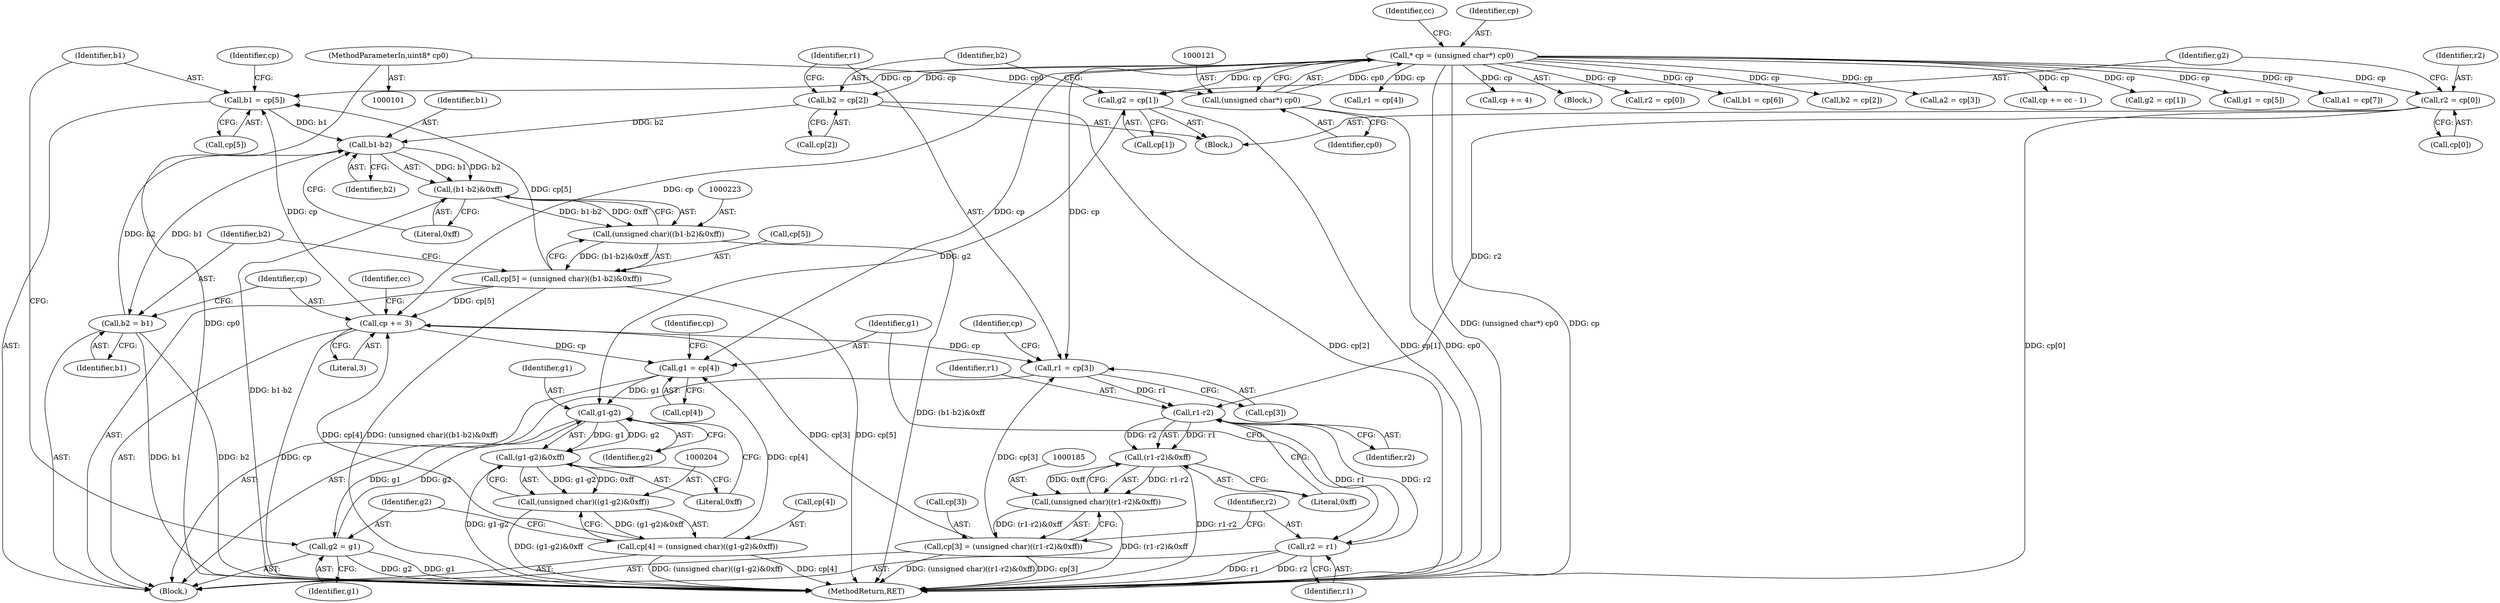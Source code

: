 digraph "0_libtiff_3ca657a8793dd011bf869695d72ad31c779c3cc1_10@pointer" {
"1000213" [label="(Call,b1 = cp[5])"];
"1000232" [label="(Call,cp += 3)"];
"1000199" [label="(Call,cp[4] = (unsigned char)((g1-g2)&0xff))"];
"1000203" [label="(Call,(unsigned char)((g1-g2)&0xff))"];
"1000205" [label="(Call,(g1-g2)&0xff)"];
"1000206" [label="(Call,g1-g2)"];
"1000194" [label="(Call,g1 = cp[4])"];
"1000118" [label="(Call,* cp = (unsigned char*) cp0)"];
"1000120" [label="(Call,(unsigned char*) cp0)"];
"1000103" [label="(MethodParameterIn,uint8* cp0)"];
"1000210" [label="(Call,g2 = g1)"];
"1000162" [label="(Call,g2 = cp[1])"];
"1000218" [label="(Call,cp[5] = (unsigned char)((b1-b2)&0xff))"];
"1000222" [label="(Call,(unsigned char)((b1-b2)&0xff))"];
"1000224" [label="(Call,(b1-b2)&0xff)"];
"1000225" [label="(Call,b1-b2)"];
"1000213" [label="(Call,b1 = cp[5])"];
"1000168" [label="(Call,b2 = cp[2])"];
"1000229" [label="(Call,b2 = b1)"];
"1000180" [label="(Call,cp[3] = (unsigned char)((r1-r2)&0xff))"];
"1000184" [label="(Call,(unsigned char)((r1-r2)&0xff))"];
"1000186" [label="(Call,(r1-r2)&0xff)"];
"1000187" [label="(Call,r1-r2)"];
"1000175" [label="(Call,r1 = cp[3])"];
"1000156" [label="(Call,r2 = cp[0])"];
"1000191" [label="(Call,r2 = r1)"];
"1000193" [label="(Identifier,r1)"];
"1000195" [label="(Identifier,g1)"];
"1000206" [label="(Call,g1-g2)"];
"1000208" [label="(Identifier,g2)"];
"1000126" [label="(Identifier,cc)"];
"1000228" [label="(Literal,0xff)"];
"1000157" [label="(Identifier,r2)"];
"1000151" [label="(Block,)"];
"1000211" [label="(Identifier,g2)"];
"1000230" [label="(Identifier,b2)"];
"1000187" [label="(Call,r1-r2)"];
"1000233" [label="(Identifier,cp)"];
"1000225" [label="(Call,b1-b2)"];
"1000393" [label="(MethodReturn,RET)"];
"1000276" [label="(Call,r1 = cp[4])"];
"1000158" [label="(Call,cp[0])"];
"1000352" [label="(Call,cp += 4)"];
"1000222" [label="(Call,(unsigned char)((b1-b2)&0xff))"];
"1000231" [label="(Identifier,b1)"];
"1000232" [label="(Call,cp += 3)"];
"1000201" [label="(Identifier,cp)"];
"1000234" [label="(Literal,3)"];
"1000218" [label="(Call,cp[5] = (unsigned char)((b1-b2)&0xff))"];
"1000103" [label="(MethodParameterIn,uint8* cp0)"];
"1000105" [label="(Block,)"];
"1000180" [label="(Call,cp[3] = (unsigned char)((r1-r2)&0xff))"];
"1000168" [label="(Call,b2 = cp[2])"];
"1000251" [label="(Call,r2 = cp[0])"];
"1000164" [label="(Call,cp[1])"];
"1000162" [label="(Call,g2 = cp[1])"];
"1000196" [label="(Call,cp[4])"];
"1000314" [label="(Call,b1 = cp[6])"];
"1000169" [label="(Identifier,b2)"];
"1000194" [label="(Call,g1 = cp[4])"];
"1000175" [label="(Call,r1 = cp[3])"];
"1000220" [label="(Identifier,cp)"];
"1000215" [label="(Call,cp[5])"];
"1000122" [label="(Identifier,cp0)"];
"1000219" [label="(Call,cp[5])"];
"1000263" [label="(Call,b2 = cp[2])"];
"1000118" [label="(Call,* cp = (unsigned char*) cp0)"];
"1000199" [label="(Call,cp[4] = (unsigned char)((g1-g2)&0xff))"];
"1000176" [label="(Identifier,r1)"];
"1000205" [label="(Call,(g1-g2)&0xff)"];
"1000156" [label="(Call,r2 = cp[0])"];
"1000200" [label="(Call,cp[4])"];
"1000209" [label="(Literal,0xff)"];
"1000214" [label="(Identifier,b1)"];
"1000174" [label="(Block,)"];
"1000212" [label="(Identifier,g1)"];
"1000269" [label="(Call,a2 = cp[3])"];
"1000227" [label="(Identifier,b2)"];
"1000188" [label="(Identifier,r1)"];
"1000181" [label="(Call,cp[3])"];
"1000210" [label="(Call,g2 = g1)"];
"1000237" [label="(Identifier,cc)"];
"1000119" [label="(Identifier,cp)"];
"1000120" [label="(Call,(unsigned char*) cp0)"];
"1000184" [label="(Call,(unsigned char)((r1-r2)&0xff))"];
"1000362" [label="(Call,cp += cc - 1)"];
"1000226" [label="(Identifier,b1)"];
"1000229" [label="(Call,b2 = b1)"];
"1000177" [label="(Call,cp[3])"];
"1000213" [label="(Call,b1 = cp[5])"];
"1000163" [label="(Identifier,g2)"];
"1000224" [label="(Call,(b1-b2)&0xff)"];
"1000182" [label="(Identifier,cp)"];
"1000203" [label="(Call,(unsigned char)((g1-g2)&0xff))"];
"1000257" [label="(Call,g2 = cp[1])"];
"1000189" [label="(Identifier,r2)"];
"1000191" [label="(Call,r2 = r1)"];
"1000295" [label="(Call,g1 = cp[5])"];
"1000170" [label="(Call,cp[2])"];
"1000186" [label="(Call,(r1-r2)&0xff)"];
"1000190" [label="(Literal,0xff)"];
"1000192" [label="(Identifier,r2)"];
"1000207" [label="(Identifier,g1)"];
"1000333" [label="(Call,a1 = cp[7])"];
"1000213" -> "1000174"  [label="AST: "];
"1000213" -> "1000215"  [label="CFG: "];
"1000214" -> "1000213"  [label="AST: "];
"1000215" -> "1000213"  [label="AST: "];
"1000220" -> "1000213"  [label="CFG: "];
"1000232" -> "1000213"  [label="DDG: cp"];
"1000218" -> "1000213"  [label="DDG: cp[5]"];
"1000118" -> "1000213"  [label="DDG: cp"];
"1000213" -> "1000225"  [label="DDG: b1"];
"1000232" -> "1000174"  [label="AST: "];
"1000232" -> "1000234"  [label="CFG: "];
"1000233" -> "1000232"  [label="AST: "];
"1000234" -> "1000232"  [label="AST: "];
"1000237" -> "1000232"  [label="CFG: "];
"1000232" -> "1000393"  [label="DDG: cp"];
"1000232" -> "1000175"  [label="DDG: cp"];
"1000232" -> "1000194"  [label="DDG: cp"];
"1000199" -> "1000232"  [label="DDG: cp[4]"];
"1000218" -> "1000232"  [label="DDG: cp[5]"];
"1000180" -> "1000232"  [label="DDG: cp[3]"];
"1000118" -> "1000232"  [label="DDG: cp"];
"1000199" -> "1000174"  [label="AST: "];
"1000199" -> "1000203"  [label="CFG: "];
"1000200" -> "1000199"  [label="AST: "];
"1000203" -> "1000199"  [label="AST: "];
"1000211" -> "1000199"  [label="CFG: "];
"1000199" -> "1000393"  [label="DDG: cp[4]"];
"1000199" -> "1000393"  [label="DDG: (unsigned char)((g1-g2)&0xff)"];
"1000199" -> "1000194"  [label="DDG: cp[4]"];
"1000203" -> "1000199"  [label="DDG: (g1-g2)&0xff"];
"1000203" -> "1000205"  [label="CFG: "];
"1000204" -> "1000203"  [label="AST: "];
"1000205" -> "1000203"  [label="AST: "];
"1000203" -> "1000393"  [label="DDG: (g1-g2)&0xff"];
"1000205" -> "1000203"  [label="DDG: g1-g2"];
"1000205" -> "1000203"  [label="DDG: 0xff"];
"1000205" -> "1000209"  [label="CFG: "];
"1000206" -> "1000205"  [label="AST: "];
"1000209" -> "1000205"  [label="AST: "];
"1000205" -> "1000393"  [label="DDG: g1-g2"];
"1000206" -> "1000205"  [label="DDG: g1"];
"1000206" -> "1000205"  [label="DDG: g2"];
"1000206" -> "1000208"  [label="CFG: "];
"1000207" -> "1000206"  [label="AST: "];
"1000208" -> "1000206"  [label="AST: "];
"1000209" -> "1000206"  [label="CFG: "];
"1000194" -> "1000206"  [label="DDG: g1"];
"1000210" -> "1000206"  [label="DDG: g2"];
"1000162" -> "1000206"  [label="DDG: g2"];
"1000206" -> "1000210"  [label="DDG: g1"];
"1000194" -> "1000174"  [label="AST: "];
"1000194" -> "1000196"  [label="CFG: "];
"1000195" -> "1000194"  [label="AST: "];
"1000196" -> "1000194"  [label="AST: "];
"1000201" -> "1000194"  [label="CFG: "];
"1000118" -> "1000194"  [label="DDG: cp"];
"1000118" -> "1000105"  [label="AST: "];
"1000118" -> "1000120"  [label="CFG: "];
"1000119" -> "1000118"  [label="AST: "];
"1000120" -> "1000118"  [label="AST: "];
"1000126" -> "1000118"  [label="CFG: "];
"1000118" -> "1000393"  [label="DDG: (unsigned char*) cp0"];
"1000118" -> "1000393"  [label="DDG: cp"];
"1000120" -> "1000118"  [label="DDG: cp0"];
"1000118" -> "1000156"  [label="DDG: cp"];
"1000118" -> "1000162"  [label="DDG: cp"];
"1000118" -> "1000168"  [label="DDG: cp"];
"1000118" -> "1000175"  [label="DDG: cp"];
"1000118" -> "1000251"  [label="DDG: cp"];
"1000118" -> "1000257"  [label="DDG: cp"];
"1000118" -> "1000263"  [label="DDG: cp"];
"1000118" -> "1000269"  [label="DDG: cp"];
"1000118" -> "1000276"  [label="DDG: cp"];
"1000118" -> "1000295"  [label="DDG: cp"];
"1000118" -> "1000314"  [label="DDG: cp"];
"1000118" -> "1000333"  [label="DDG: cp"];
"1000118" -> "1000352"  [label="DDG: cp"];
"1000118" -> "1000362"  [label="DDG: cp"];
"1000120" -> "1000122"  [label="CFG: "];
"1000121" -> "1000120"  [label="AST: "];
"1000122" -> "1000120"  [label="AST: "];
"1000120" -> "1000393"  [label="DDG: cp0"];
"1000103" -> "1000120"  [label="DDG: cp0"];
"1000103" -> "1000101"  [label="AST: "];
"1000103" -> "1000393"  [label="DDG: cp0"];
"1000210" -> "1000174"  [label="AST: "];
"1000210" -> "1000212"  [label="CFG: "];
"1000211" -> "1000210"  [label="AST: "];
"1000212" -> "1000210"  [label="AST: "];
"1000214" -> "1000210"  [label="CFG: "];
"1000210" -> "1000393"  [label="DDG: g1"];
"1000210" -> "1000393"  [label="DDG: g2"];
"1000162" -> "1000151"  [label="AST: "];
"1000162" -> "1000164"  [label="CFG: "];
"1000163" -> "1000162"  [label="AST: "];
"1000164" -> "1000162"  [label="AST: "];
"1000169" -> "1000162"  [label="CFG: "];
"1000162" -> "1000393"  [label="DDG: cp[1]"];
"1000218" -> "1000174"  [label="AST: "];
"1000218" -> "1000222"  [label="CFG: "];
"1000219" -> "1000218"  [label="AST: "];
"1000222" -> "1000218"  [label="AST: "];
"1000230" -> "1000218"  [label="CFG: "];
"1000218" -> "1000393"  [label="DDG: cp[5]"];
"1000218" -> "1000393"  [label="DDG: (unsigned char)((b1-b2)&0xff)"];
"1000222" -> "1000218"  [label="DDG: (b1-b2)&0xff"];
"1000222" -> "1000224"  [label="CFG: "];
"1000223" -> "1000222"  [label="AST: "];
"1000224" -> "1000222"  [label="AST: "];
"1000222" -> "1000393"  [label="DDG: (b1-b2)&0xff"];
"1000224" -> "1000222"  [label="DDG: b1-b2"];
"1000224" -> "1000222"  [label="DDG: 0xff"];
"1000224" -> "1000228"  [label="CFG: "];
"1000225" -> "1000224"  [label="AST: "];
"1000228" -> "1000224"  [label="AST: "];
"1000224" -> "1000393"  [label="DDG: b1-b2"];
"1000225" -> "1000224"  [label="DDG: b1"];
"1000225" -> "1000224"  [label="DDG: b2"];
"1000225" -> "1000227"  [label="CFG: "];
"1000226" -> "1000225"  [label="AST: "];
"1000227" -> "1000225"  [label="AST: "];
"1000228" -> "1000225"  [label="CFG: "];
"1000168" -> "1000225"  [label="DDG: b2"];
"1000229" -> "1000225"  [label="DDG: b2"];
"1000225" -> "1000229"  [label="DDG: b1"];
"1000168" -> "1000151"  [label="AST: "];
"1000168" -> "1000170"  [label="CFG: "];
"1000169" -> "1000168"  [label="AST: "];
"1000170" -> "1000168"  [label="AST: "];
"1000176" -> "1000168"  [label="CFG: "];
"1000168" -> "1000393"  [label="DDG: cp[2]"];
"1000229" -> "1000174"  [label="AST: "];
"1000229" -> "1000231"  [label="CFG: "];
"1000230" -> "1000229"  [label="AST: "];
"1000231" -> "1000229"  [label="AST: "];
"1000233" -> "1000229"  [label="CFG: "];
"1000229" -> "1000393"  [label="DDG: b1"];
"1000229" -> "1000393"  [label="DDG: b2"];
"1000180" -> "1000174"  [label="AST: "];
"1000180" -> "1000184"  [label="CFG: "];
"1000181" -> "1000180"  [label="AST: "];
"1000184" -> "1000180"  [label="AST: "];
"1000192" -> "1000180"  [label="CFG: "];
"1000180" -> "1000393"  [label="DDG: (unsigned char)((r1-r2)&0xff)"];
"1000180" -> "1000393"  [label="DDG: cp[3]"];
"1000180" -> "1000175"  [label="DDG: cp[3]"];
"1000184" -> "1000180"  [label="DDG: (r1-r2)&0xff"];
"1000184" -> "1000186"  [label="CFG: "];
"1000185" -> "1000184"  [label="AST: "];
"1000186" -> "1000184"  [label="AST: "];
"1000184" -> "1000393"  [label="DDG: (r1-r2)&0xff"];
"1000186" -> "1000184"  [label="DDG: r1-r2"];
"1000186" -> "1000184"  [label="DDG: 0xff"];
"1000186" -> "1000190"  [label="CFG: "];
"1000187" -> "1000186"  [label="AST: "];
"1000190" -> "1000186"  [label="AST: "];
"1000186" -> "1000393"  [label="DDG: r1-r2"];
"1000187" -> "1000186"  [label="DDG: r1"];
"1000187" -> "1000186"  [label="DDG: r2"];
"1000187" -> "1000189"  [label="CFG: "];
"1000188" -> "1000187"  [label="AST: "];
"1000189" -> "1000187"  [label="AST: "];
"1000190" -> "1000187"  [label="CFG: "];
"1000175" -> "1000187"  [label="DDG: r1"];
"1000156" -> "1000187"  [label="DDG: r2"];
"1000191" -> "1000187"  [label="DDG: r2"];
"1000187" -> "1000191"  [label="DDG: r1"];
"1000175" -> "1000174"  [label="AST: "];
"1000175" -> "1000177"  [label="CFG: "];
"1000176" -> "1000175"  [label="AST: "];
"1000177" -> "1000175"  [label="AST: "];
"1000182" -> "1000175"  [label="CFG: "];
"1000156" -> "1000151"  [label="AST: "];
"1000156" -> "1000158"  [label="CFG: "];
"1000157" -> "1000156"  [label="AST: "];
"1000158" -> "1000156"  [label="AST: "];
"1000163" -> "1000156"  [label="CFG: "];
"1000156" -> "1000393"  [label="DDG: cp[0]"];
"1000191" -> "1000174"  [label="AST: "];
"1000191" -> "1000193"  [label="CFG: "];
"1000192" -> "1000191"  [label="AST: "];
"1000193" -> "1000191"  [label="AST: "];
"1000195" -> "1000191"  [label="CFG: "];
"1000191" -> "1000393"  [label="DDG: r1"];
"1000191" -> "1000393"  [label="DDG: r2"];
}

